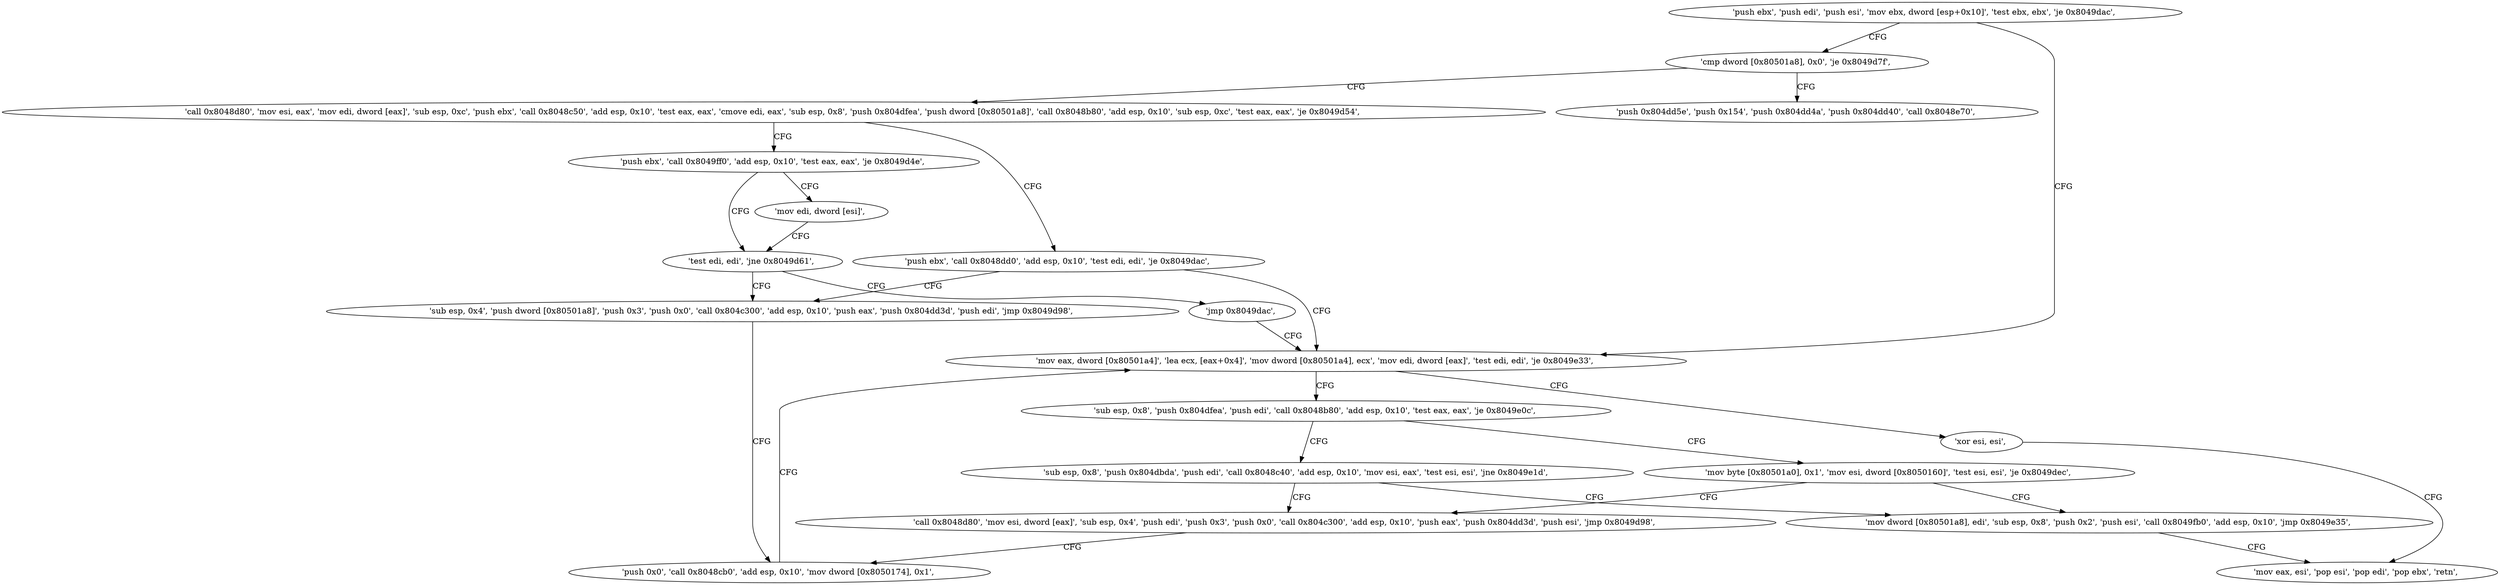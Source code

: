 digraph "func" {
"134520048" [label = "'push ebx', 'push edi', 'push esi', 'mov ebx, dword [esp+0x10]', 'test ebx, ebx', 'je 0x8049dac', " ]
"134520236" [label = "'mov eax, dword [0x80501a4]', 'lea ecx, [eax+0x4]', 'mov dword [0x80501a4], ecx', 'mov edi, dword [eax]', 'test edi, edi', 'je 0x8049e33', " ]
"134520063" [label = "'cmp dword [0x80501a8], 0x0', 'je 0x8049d7f', " ]
"134520371" [label = "'xor esi, esi', " ]
"134520256" [label = "'sub esp, 0x8', 'push 0x804dfea', 'push edi', 'call 0x8048b80', 'add esp, 0x10', 'test eax, eax', 'je 0x8049e0c', " ]
"134520191" [label = "'push 0x804dd5e', 'push 0x154', 'push 0x804dd4a', 'push 0x804dd40', 'call 0x8048e70', " ]
"134520072" [label = "'call 0x8048d80', 'mov esi, eax', 'mov edi, dword [eax]', 'sub esp, 0xc', 'push ebx', 'call 0x8048c50', 'add esp, 0x10', 'test eax, eax', 'cmove edi, eax', 'sub esp, 0x8', 'push 0x804dfea', 'push dword [0x80501a8]', 'call 0x8048b80', 'add esp, 0x10', 'sub esp, 0xc', 'test eax, eax', 'je 0x8049d54', " ]
"134520373" [label = "'mov eax, esi', 'pop esi', 'pop edi', 'pop ebx', 'retn', " ]
"134520332" [label = "'mov byte [0x80501a0], 0x1', 'mov esi, dword [0x8050160]', 'test esi, esi', 'je 0x8049dec', " ]
"134520277" [label = "'sub esp, 0x8', 'push 0x804dbda', 'push edi', 'call 0x8048c40', 'add esp, 0x10', 'mov esi, eax', 'test esi, esi', 'jne 0x8049e1d', " ]
"134520148" [label = "'push ebx', 'call 0x8048dd0', 'add esp, 0x10', 'test edi, edi', 'je 0x8049dac', " ]
"134520127" [label = "'push ebx', 'call 0x8049ff0', 'add esp, 0x10', 'test eax, eax', 'je 0x8049d4e', " ]
"134520300" [label = "'call 0x8048d80', 'mov esi, dword [eax]', 'sub esp, 0x4', 'push edi', 'push 0x3', 'push 0x0', 'call 0x804c300', 'add esp, 0x10', 'push eax', 'push 0x804dd3d', 'push esi', 'jmp 0x8049d98', " ]
"134520349" [label = "'mov dword [0x80501a8], edi', 'sub esp, 0x8', 'push 0x2', 'push esi', 'call 0x8049fb0', 'add esp, 0x10', 'jmp 0x8049e35', " ]
"134520161" [label = "'sub esp, 0x4', 'push dword [0x80501a8]', 'push 0x3', 'push 0x0', 'call 0x804c300', 'add esp, 0x10', 'push eax', 'push 0x804dd3d', 'push edi', 'jmp 0x8049d98', " ]
"134520142" [label = "'test edi, edi', 'jne 0x8049d61', " ]
"134520140" [label = "'mov edi, dword [esi]', " ]
"134520216" [label = "'push 0x0', 'call 0x8048cb0', 'add esp, 0x10', 'mov dword [0x8050174], 0x1', " ]
"134520146" [label = "'jmp 0x8049dac', " ]
"134520048" -> "134520236" [ label = "CFG" ]
"134520048" -> "134520063" [ label = "CFG" ]
"134520236" -> "134520371" [ label = "CFG" ]
"134520236" -> "134520256" [ label = "CFG" ]
"134520063" -> "134520191" [ label = "CFG" ]
"134520063" -> "134520072" [ label = "CFG" ]
"134520371" -> "134520373" [ label = "CFG" ]
"134520256" -> "134520332" [ label = "CFG" ]
"134520256" -> "134520277" [ label = "CFG" ]
"134520072" -> "134520148" [ label = "CFG" ]
"134520072" -> "134520127" [ label = "CFG" ]
"134520332" -> "134520300" [ label = "CFG" ]
"134520332" -> "134520349" [ label = "CFG" ]
"134520277" -> "134520349" [ label = "CFG" ]
"134520277" -> "134520300" [ label = "CFG" ]
"134520148" -> "134520236" [ label = "CFG" ]
"134520148" -> "134520161" [ label = "CFG" ]
"134520127" -> "134520142" [ label = "CFG" ]
"134520127" -> "134520140" [ label = "CFG" ]
"134520300" -> "134520216" [ label = "CFG" ]
"134520349" -> "134520373" [ label = "CFG" ]
"134520161" -> "134520216" [ label = "CFG" ]
"134520142" -> "134520161" [ label = "CFG" ]
"134520142" -> "134520146" [ label = "CFG" ]
"134520140" -> "134520142" [ label = "CFG" ]
"134520216" -> "134520236" [ label = "CFG" ]
"134520146" -> "134520236" [ label = "CFG" ]
}
